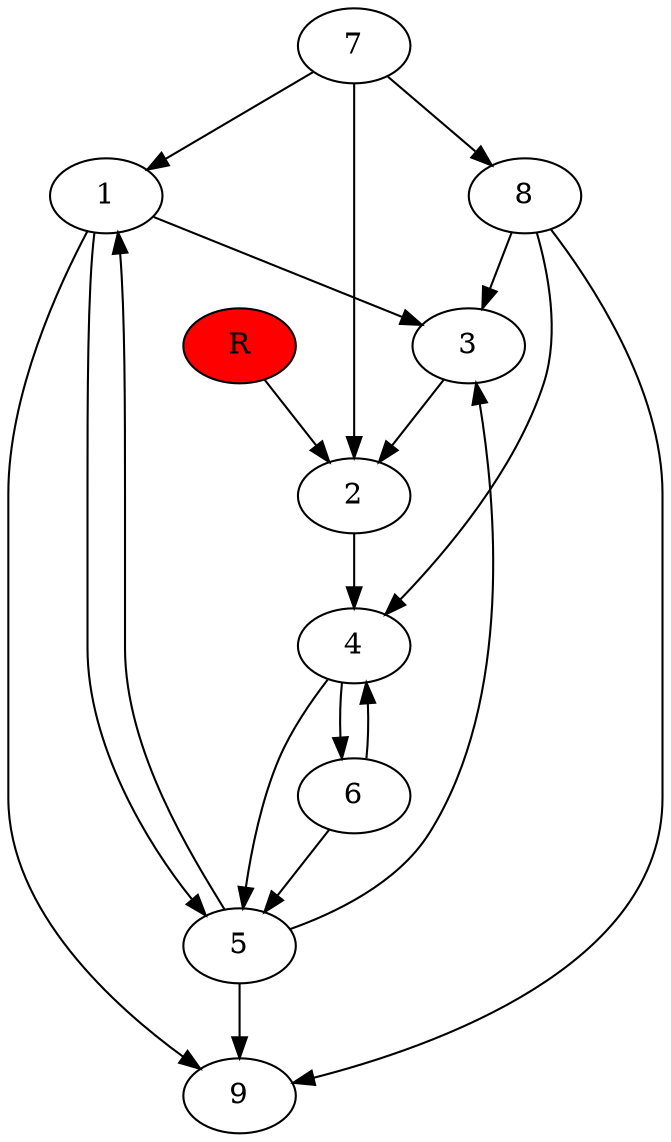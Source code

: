 digraph prb38334 {
	1
	2
	3
	4
	5
	6
	7
	8
	R [fillcolor="#ff0000" style=filled]
	1 -> 3
	1 -> 5
	1 -> 9
	2 -> 4
	3 -> 2
	4 -> 5
	4 -> 6
	5 -> 1
	5 -> 3
	5 -> 9
	6 -> 4
	6 -> 5
	7 -> 1
	7 -> 2
	7 -> 8
	8 -> 3
	8 -> 4
	8 -> 9
	R -> 2
}
